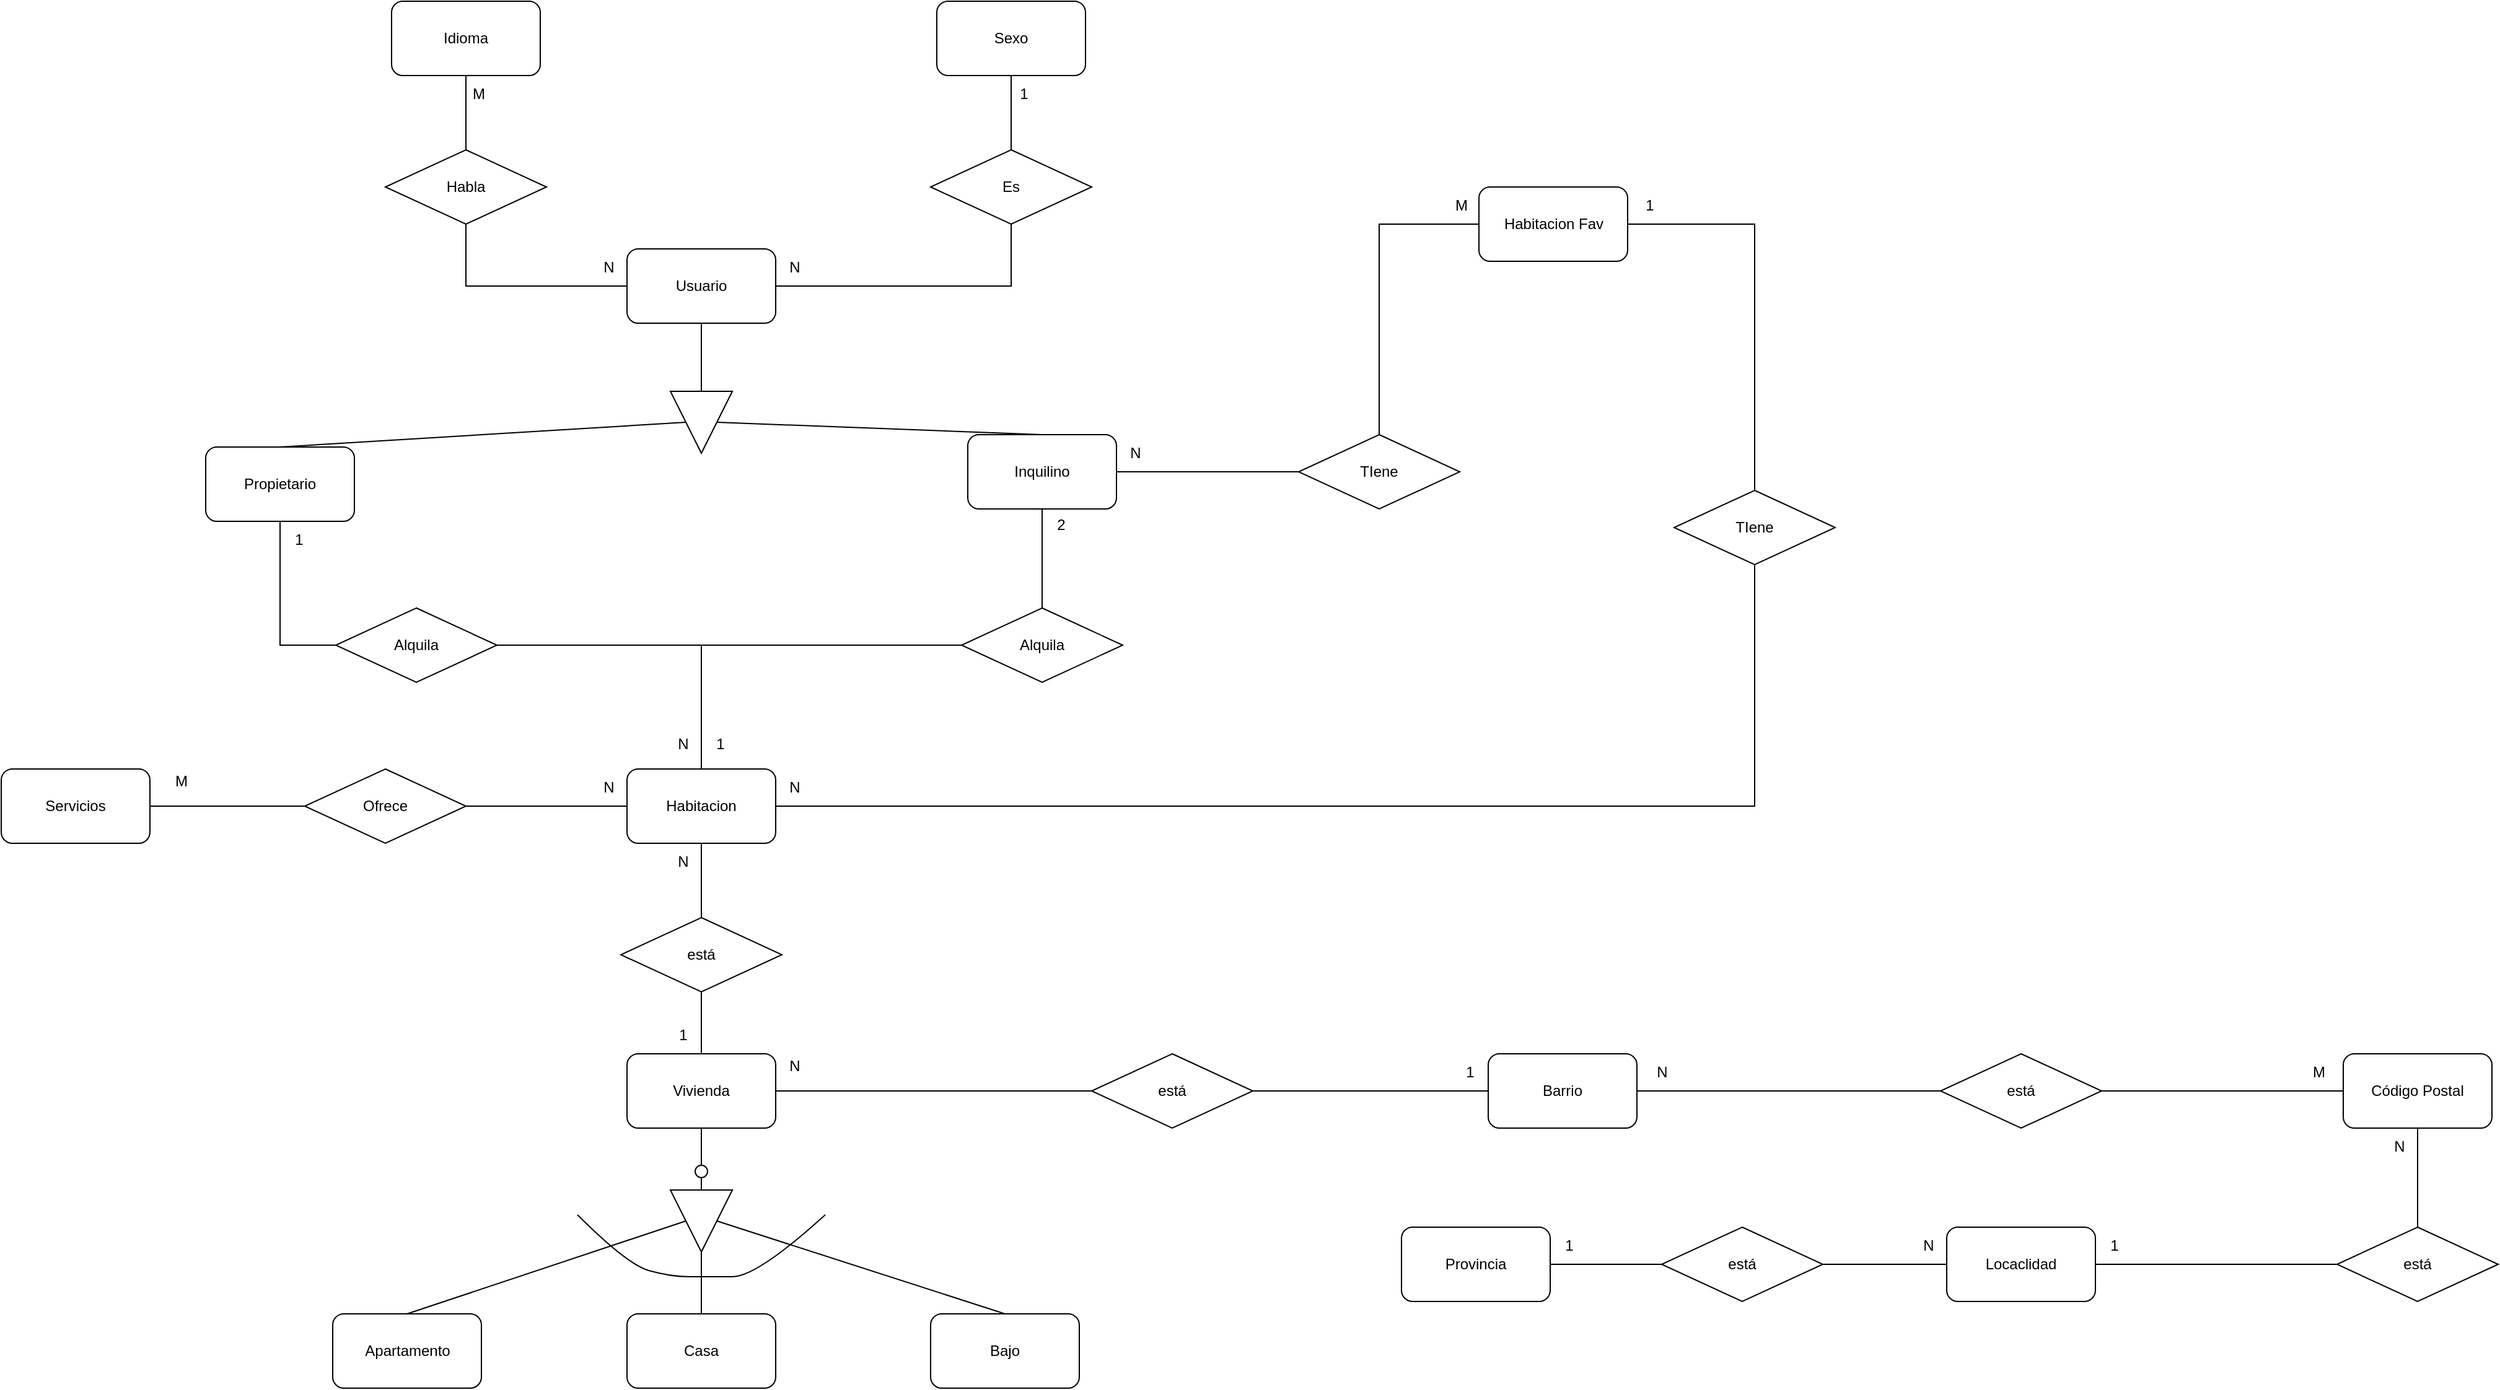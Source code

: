 <mxfile>
    <diagram id="J2GXFOYjXk2J2oIvpyIB" name="V1">
        <mxGraphModel dx="2087" dy="553" grid="1" gridSize="10" guides="1" tooltips="1" connect="1" arrows="1" fold="1" page="1" pageScale="1" pageWidth="827" pageHeight="1169" math="0" shadow="0">
            <root>
                <mxCell id="0"/>
                <mxCell id="1" parent="0"/>
                <mxCell id="_GXC5Yq0P-tagLndNN0D-5" style="edgeStyle=orthogonalEdgeStyle;rounded=0;orthogonalLoop=1;jettySize=auto;html=1;exitX=0.5;exitY=1;exitDx=0;exitDy=0;entryX=0;entryY=0.5;entryDx=0;entryDy=0;endArrow=none;endFill=0;" parent="1" source="_GXC5Yq0P-tagLndNN0D-1" target="_GXC5Yq0P-tagLndNN0D-4" edge="1">
                    <mxGeometry relative="1" as="geometry"/>
                </mxCell>
                <mxCell id="_GXC5Yq0P-tagLndNN0D-1" value="Usuario" style="rounded=1;whiteSpace=wrap;html=1;" parent="1" vertex="1">
                    <mxGeometry x="335" y="220" width="120" height="60" as="geometry"/>
                </mxCell>
                <mxCell id="_GXC5Yq0P-tagLndNN0D-10" style="edgeStyle=orthogonalEdgeStyle;rounded=0;orthogonalLoop=1;jettySize=auto;html=1;exitX=0.5;exitY=1;exitDx=0;exitDy=0;entryX=0;entryY=0.5;entryDx=0;entryDy=0;endArrow=none;endFill=0;" parent="1" source="_GXC5Yq0P-tagLndNN0D-2" target="_GXC5Yq0P-tagLndNN0D-8" edge="1">
                    <mxGeometry relative="1" as="geometry"/>
                </mxCell>
                <mxCell id="_GXC5Yq0P-tagLndNN0D-2" value="Propietario" style="rounded=1;whiteSpace=wrap;html=1;" parent="1" vertex="1">
                    <mxGeometry x="-5" y="380" width="120" height="60" as="geometry"/>
                </mxCell>
                <mxCell id="_GXC5Yq0P-tagLndNN0D-11" style="edgeStyle=orthogonalEdgeStyle;rounded=0;orthogonalLoop=1;jettySize=auto;html=1;exitX=0.5;exitY=1;exitDx=0;exitDy=0;endArrow=none;endFill=0;entryX=0.5;entryY=0;entryDx=0;entryDy=0;" parent="1" source="_GXC5Yq0P-tagLndNN0D-3" target="BW8AyTwtvWDLKeVXaowr-4" edge="1">
                    <mxGeometry relative="1" as="geometry">
                        <mxPoint x="510" y="510" as="targetPoint"/>
                    </mxGeometry>
                </mxCell>
                <mxCell id="_GXC5Yq0P-tagLndNN0D-26" style="edgeStyle=orthogonalEdgeStyle;rounded=0;orthogonalLoop=1;jettySize=auto;html=1;entryX=0;entryY=0.5;entryDx=0;entryDy=0;endArrow=none;endFill=0;" parent="1" source="_GXC5Yq0P-tagLndNN0D-3" target="_GXC5Yq0P-tagLndNN0D-24" edge="1">
                    <mxGeometry relative="1" as="geometry"/>
                </mxCell>
                <mxCell id="_GXC5Yq0P-tagLndNN0D-3" value="Inquilino" style="rounded=1;whiteSpace=wrap;html=1;" parent="1" vertex="1">
                    <mxGeometry x="610" y="370" width="120" height="60" as="geometry"/>
                </mxCell>
                <mxCell id="_GXC5Yq0P-tagLndNN0D-6" style="rounded=0;orthogonalLoop=1;jettySize=auto;html=1;exitX=0.5;exitY=1;exitDx=0;exitDy=0;entryX=0.5;entryY=0;entryDx=0;entryDy=0;endArrow=none;endFill=0;" parent="1" source="_GXC5Yq0P-tagLndNN0D-4" target="_GXC5Yq0P-tagLndNN0D-2" edge="1">
                    <mxGeometry relative="1" as="geometry"/>
                </mxCell>
                <mxCell id="_GXC5Yq0P-tagLndNN0D-7" style="edgeStyle=none;rounded=0;orthogonalLoop=1;jettySize=auto;html=1;exitX=0.5;exitY=0;exitDx=0;exitDy=0;entryX=0.5;entryY=0;entryDx=0;entryDy=0;endArrow=none;endFill=0;" parent="1" source="_GXC5Yq0P-tagLndNN0D-4" target="_GXC5Yq0P-tagLndNN0D-3" edge="1">
                    <mxGeometry relative="1" as="geometry"/>
                </mxCell>
                <mxCell id="_GXC5Yq0P-tagLndNN0D-4" value="" style="triangle;whiteSpace=wrap;html=1;rotation=90;" parent="1" vertex="1">
                    <mxGeometry x="370" y="335" width="50" height="50" as="geometry"/>
                </mxCell>
                <mxCell id="_GXC5Yq0P-tagLndNN0D-12" style="edgeStyle=orthogonalEdgeStyle;rounded=0;orthogonalLoop=1;jettySize=auto;html=1;entryX=0.5;entryY=0;entryDx=0;entryDy=0;endArrow=none;endFill=0;exitX=1;exitY=0.5;exitDx=0;exitDy=0;" parent="1" source="_GXC5Yq0P-tagLndNN0D-8" target="_GXC5Yq0P-tagLndNN0D-9" edge="1">
                    <mxGeometry relative="1" as="geometry">
                        <mxPoint x="530" y="570" as="sourcePoint"/>
                    </mxGeometry>
                </mxCell>
                <mxCell id="_GXC5Yq0P-tagLndNN0D-8" value="Alquila" style="rhombus;whiteSpace=wrap;html=1;" parent="1" vertex="1">
                    <mxGeometry x="100" y="510" width="130" height="60" as="geometry"/>
                </mxCell>
                <mxCell id="H1hdoALfELGVOp0SBB5l-1" style="edgeStyle=orthogonalEdgeStyle;rounded=0;orthogonalLoop=1;jettySize=auto;html=1;endArrow=none;endFill=0;entryX=0.5;entryY=1;entryDx=0;entryDy=0;" parent="1" source="_GXC5Yq0P-tagLndNN0D-9" target="BW8AyTwtvWDLKeVXaowr-1" edge="1">
                    <mxGeometry relative="1" as="geometry">
                        <mxPoint x="940" y="650" as="targetPoint"/>
                    </mxGeometry>
                </mxCell>
                <mxCell id="_GXC5Yq0P-tagLndNN0D-9" value="Habitacion" style="rounded=1;whiteSpace=wrap;html=1;" parent="1" vertex="1">
                    <mxGeometry x="335" y="640" width="120" height="60" as="geometry"/>
                </mxCell>
                <mxCell id="_GXC5Yq0P-tagLndNN0D-20" style="edgeStyle=orthogonalEdgeStyle;rounded=0;orthogonalLoop=1;jettySize=auto;html=1;exitX=0.5;exitY=1;exitDx=0;exitDy=0;entryX=0.5;entryY=0;entryDx=0;entryDy=0;endArrow=none;endFill=0;" parent="1" source="_GXC5Yq0P-tagLndNN0D-14" target="_GXC5Yq0P-tagLndNN0D-19" edge="1">
                    <mxGeometry relative="1" as="geometry"/>
                </mxCell>
                <mxCell id="_GXC5Yq0P-tagLndNN0D-14" value="Sexo" style="rounded=1;whiteSpace=wrap;html=1;" parent="1" vertex="1">
                    <mxGeometry x="585" y="20" width="120" height="60" as="geometry"/>
                </mxCell>
                <mxCell id="_GXC5Yq0P-tagLndNN0D-17" style="edgeStyle=orthogonalEdgeStyle;rounded=0;orthogonalLoop=1;jettySize=auto;html=1;entryX=0.5;entryY=0;entryDx=0;entryDy=0;endArrow=none;endFill=0;" parent="1" source="_GXC5Yq0P-tagLndNN0D-15" target="_GXC5Yq0P-tagLndNN0D-16" edge="1">
                    <mxGeometry relative="1" as="geometry"/>
                </mxCell>
                <mxCell id="_GXC5Yq0P-tagLndNN0D-15" value="Idioma" style="rounded=1;whiteSpace=wrap;html=1;" parent="1" vertex="1">
                    <mxGeometry x="145" y="20" width="120" height="60" as="geometry"/>
                </mxCell>
                <mxCell id="_GXC5Yq0P-tagLndNN0D-18" style="edgeStyle=orthogonalEdgeStyle;rounded=0;orthogonalLoop=1;jettySize=auto;html=1;exitX=0.5;exitY=1;exitDx=0;exitDy=0;entryX=0;entryY=0.5;entryDx=0;entryDy=0;endArrow=none;endFill=0;" parent="1" source="_GXC5Yq0P-tagLndNN0D-16" target="_GXC5Yq0P-tagLndNN0D-1" edge="1">
                    <mxGeometry relative="1" as="geometry"/>
                </mxCell>
                <mxCell id="_GXC5Yq0P-tagLndNN0D-16" value="Habla" style="rhombus;whiteSpace=wrap;html=1;" parent="1" vertex="1">
                    <mxGeometry x="140" y="140" width="130" height="60" as="geometry"/>
                </mxCell>
                <mxCell id="_GXC5Yq0P-tagLndNN0D-21" style="edgeStyle=orthogonalEdgeStyle;rounded=0;orthogonalLoop=1;jettySize=auto;html=1;exitX=0.5;exitY=1;exitDx=0;exitDy=0;entryX=1;entryY=0.5;entryDx=0;entryDy=0;endArrow=none;endFill=0;" parent="1" source="_GXC5Yq0P-tagLndNN0D-19" target="_GXC5Yq0P-tagLndNN0D-1" edge="1">
                    <mxGeometry relative="1" as="geometry"/>
                </mxCell>
                <mxCell id="_GXC5Yq0P-tagLndNN0D-19" value="Es" style="rhombus;whiteSpace=wrap;html=1;" parent="1" vertex="1">
                    <mxGeometry x="580" y="140" width="130" height="60" as="geometry"/>
                </mxCell>
                <mxCell id="_GXC5Yq0P-tagLndNN0D-28" style="edgeStyle=orthogonalEdgeStyle;rounded=0;orthogonalLoop=1;jettySize=auto;html=1;exitX=0.5;exitY=0;exitDx=0;exitDy=0;entryX=0;entryY=0.5;entryDx=0;entryDy=0;endArrow=none;endFill=0;" parent="1" source="_GXC5Yq0P-tagLndNN0D-24" target="_GXC5Yq0P-tagLndNN0D-27" edge="1">
                    <mxGeometry relative="1" as="geometry"/>
                </mxCell>
                <mxCell id="_GXC5Yq0P-tagLndNN0D-24" value="TIene" style="rhombus;whiteSpace=wrap;html=1;" parent="1" vertex="1">
                    <mxGeometry x="877" y="370" width="130" height="60" as="geometry"/>
                </mxCell>
                <mxCell id="BW8AyTwtvWDLKeVXaowr-2" style="edgeStyle=orthogonalEdgeStyle;rounded=0;orthogonalLoop=1;jettySize=auto;html=1;entryX=0.5;entryY=0;entryDx=0;entryDy=0;endArrow=none;endFill=0;exitX=1;exitY=0.5;exitDx=0;exitDy=0;" parent="1" source="_GXC5Yq0P-tagLndNN0D-27" target="BW8AyTwtvWDLKeVXaowr-1" edge="1">
                    <mxGeometry relative="1" as="geometry"/>
                </mxCell>
                <mxCell id="_GXC5Yq0P-tagLndNN0D-27" value="Habitacion Fav" style="rounded=1;whiteSpace=wrap;html=1;" parent="1" vertex="1">
                    <mxGeometry x="1022.5" y="170" width="120" height="60" as="geometry"/>
                </mxCell>
                <mxCell id="_GXC5Yq0P-tagLndNN0D-31" style="edgeStyle=orthogonalEdgeStyle;rounded=0;orthogonalLoop=1;jettySize=auto;html=1;entryX=0;entryY=0.5;entryDx=0;entryDy=0;endArrow=none;endFill=0;" parent="1" source="_GXC5Yq0P-tagLndNN0D-30" target="_GXC5Yq0P-tagLndNN0D-9" edge="1">
                    <mxGeometry relative="1" as="geometry"/>
                </mxCell>
                <mxCell id="_GXC5Yq0P-tagLndNN0D-30" value="Ofrece" style="rhombus;whiteSpace=wrap;html=1;" parent="1" vertex="1">
                    <mxGeometry x="75" y="640" width="130" height="60" as="geometry"/>
                </mxCell>
                <mxCell id="_GXC5Yq0P-tagLndNN0D-33" style="edgeStyle=orthogonalEdgeStyle;rounded=0;orthogonalLoop=1;jettySize=auto;html=1;entryX=0;entryY=0.5;entryDx=0;entryDy=0;endArrow=none;endFill=0;" parent="1" source="_GXC5Yq0P-tagLndNN0D-32" target="_GXC5Yq0P-tagLndNN0D-30" edge="1">
                    <mxGeometry relative="1" as="geometry"/>
                </mxCell>
                <mxCell id="_GXC5Yq0P-tagLndNN0D-32" value="Servicios" style="rounded=1;whiteSpace=wrap;html=1;" parent="1" vertex="1">
                    <mxGeometry x="-170" y="640" width="120" height="60" as="geometry"/>
                </mxCell>
                <mxCell id="_GXC5Yq0P-tagLndNN0D-34" value="N" style="text;html=1;align=center;verticalAlign=middle;resizable=0;points=[];autosize=1;strokeColor=none;fillColor=none;" parent="1" vertex="1">
                    <mxGeometry x="305" y="640" width="30" height="30" as="geometry"/>
                </mxCell>
                <mxCell id="_GXC5Yq0P-tagLndNN0D-36" style="edgeStyle=orthogonalEdgeStyle;rounded=0;orthogonalLoop=1;jettySize=auto;html=1;entryX=0.5;entryY=1;entryDx=0;entryDy=0;endArrow=none;endFill=0;" parent="1" source="_GXC5Yq0P-tagLndNN0D-35" target="_GXC5Yq0P-tagLndNN0D-9" edge="1">
                    <mxGeometry relative="1" as="geometry"/>
                </mxCell>
                <mxCell id="_GXC5Yq0P-tagLndNN0D-56" style="edgeStyle=none;rounded=0;orthogonalLoop=1;jettySize=auto;html=1;exitX=0.5;exitY=1;exitDx=0;exitDy=0;entryX=0.5;entryY=0;entryDx=0;entryDy=0;endArrow=none;endFill=0;" parent="1" source="_GXC5Yq0P-tagLndNN0D-35" target="_GXC5Yq0P-tagLndNN0D-44" edge="1">
                    <mxGeometry relative="1" as="geometry"/>
                </mxCell>
                <mxCell id="_GXC5Yq0P-tagLndNN0D-35" value="está" style="rhombus;whiteSpace=wrap;html=1;" parent="1" vertex="1">
                    <mxGeometry x="330" y="760" width="130" height="60" as="geometry"/>
                </mxCell>
                <mxCell id="_GXC5Yq0P-tagLndNN0D-37" value="Apartamento" style="rounded=1;whiteSpace=wrap;html=1;" parent="1" vertex="1">
                    <mxGeometry x="97.5" y="1080" width="120" height="60" as="geometry"/>
                </mxCell>
                <mxCell id="_GXC5Yq0P-tagLndNN0D-38" value="Bajo" style="rounded=1;whiteSpace=wrap;html=1;" parent="1" vertex="1">
                    <mxGeometry x="580" y="1080" width="120" height="60" as="geometry"/>
                </mxCell>
                <mxCell id="_GXC5Yq0P-tagLndNN0D-39" value="Casa" style="rounded=1;whiteSpace=wrap;html=1;" parent="1" vertex="1">
                    <mxGeometry x="335" y="1080" width="120" height="60" as="geometry"/>
                </mxCell>
                <mxCell id="_GXC5Yq0P-tagLndNN0D-51" style="edgeStyle=none;rounded=0;orthogonalLoop=1;jettySize=auto;html=1;exitX=0.5;exitY=1;exitDx=0;exitDy=0;entryX=0.5;entryY=0;entryDx=0;entryDy=0;endArrow=none;endFill=0;" parent="1" source="_GXC5Yq0P-tagLndNN0D-44" target="_GXC5Yq0P-tagLndNN0D-45" edge="1">
                    <mxGeometry relative="1" as="geometry"/>
                </mxCell>
                <mxCell id="_GXC5Yq0P-tagLndNN0D-44" value="Vivienda" style="rounded=1;whiteSpace=wrap;html=1;" parent="1" vertex="1">
                    <mxGeometry x="335" y="870" width="120" height="60" as="geometry"/>
                </mxCell>
                <mxCell id="_GXC5Yq0P-tagLndNN0D-52" style="edgeStyle=none;rounded=0;orthogonalLoop=1;jettySize=auto;html=1;exitX=0.5;exitY=1;exitDx=0;exitDy=0;entryX=0;entryY=0.5;entryDx=0;entryDy=0;endArrow=none;endFill=0;" parent="1" source="_GXC5Yq0P-tagLndNN0D-45" target="_GXC5Yq0P-tagLndNN0D-47" edge="1">
                    <mxGeometry relative="1" as="geometry"/>
                </mxCell>
                <mxCell id="_GXC5Yq0P-tagLndNN0D-45" value="" style="ellipse;whiteSpace=wrap;html=1;aspect=fixed;" parent="1" vertex="1">
                    <mxGeometry x="390" y="960" width="10" height="10" as="geometry"/>
                </mxCell>
                <mxCell id="_GXC5Yq0P-tagLndNN0D-48" style="rounded=0;orthogonalLoop=1;jettySize=auto;html=1;exitX=0.5;exitY=1;exitDx=0;exitDy=0;entryX=0.5;entryY=0;entryDx=0;entryDy=0;endArrow=none;endFill=0;" parent="1" source="_GXC5Yq0P-tagLndNN0D-47" target="_GXC5Yq0P-tagLndNN0D-37" edge="1">
                    <mxGeometry relative="1" as="geometry"/>
                </mxCell>
                <mxCell id="_GXC5Yq0P-tagLndNN0D-49" style="edgeStyle=none;rounded=0;orthogonalLoop=1;jettySize=auto;html=1;exitX=1;exitY=0.5;exitDx=0;exitDy=0;entryX=0.5;entryY=0;entryDx=0;entryDy=0;endArrow=none;endFill=0;" parent="1" source="_GXC5Yq0P-tagLndNN0D-47" target="_GXC5Yq0P-tagLndNN0D-39" edge="1">
                    <mxGeometry relative="1" as="geometry"/>
                </mxCell>
                <mxCell id="_GXC5Yq0P-tagLndNN0D-50" style="edgeStyle=none;rounded=0;orthogonalLoop=1;jettySize=auto;html=1;exitX=0.5;exitY=0;exitDx=0;exitDy=0;entryX=0.5;entryY=0;entryDx=0;entryDy=0;endArrow=none;endFill=0;" parent="1" source="_GXC5Yq0P-tagLndNN0D-47" target="_GXC5Yq0P-tagLndNN0D-38" edge="1">
                    <mxGeometry relative="1" as="geometry"/>
                </mxCell>
                <mxCell id="_GXC5Yq0P-tagLndNN0D-47" value="" style="triangle;whiteSpace=wrap;html=1;rotation=90;" parent="1" vertex="1">
                    <mxGeometry x="370" y="980" width="50" height="50" as="geometry"/>
                </mxCell>
                <mxCell id="_GXC5Yq0P-tagLndNN0D-55" value="" style="curved=1;endArrow=none;html=1;rounded=0;endFill=0;" parent="1" edge="1">
                    <mxGeometry width="50" height="50" relative="1" as="geometry">
                        <mxPoint x="295" y="1000" as="sourcePoint"/>
                        <mxPoint x="495" y="1000" as="targetPoint"/>
                        <Array as="points">
                            <mxPoint x="335" y="1040"/>
                            <mxPoint x="370" y="1050"/>
                            <mxPoint x="400" y="1050"/>
                            <mxPoint x="440" y="1050"/>
                        </Array>
                    </mxGeometry>
                </mxCell>
                <mxCell id="_GXC5Yq0P-tagLndNN0D-58" value="Provincia" style="rounded=1;whiteSpace=wrap;html=1;" parent="1" vertex="1">
                    <mxGeometry x="960" y="1010" width="120" height="60" as="geometry"/>
                </mxCell>
                <mxCell id="BW8AyTwtvWDLKeVXaowr-9" style="edgeStyle=orthogonalEdgeStyle;rounded=0;orthogonalLoop=1;jettySize=auto;html=1;entryX=0;entryY=0.5;entryDx=0;entryDy=0;endArrow=none;endFill=0;" parent="1" source="_GXC5Yq0P-tagLndNN0D-59" target="BW8AyTwtvWDLKeVXaowr-8" edge="1">
                    <mxGeometry relative="1" as="geometry"/>
                </mxCell>
                <mxCell id="_GXC5Yq0P-tagLndNN0D-59" value="Barrio" style="rounded=1;whiteSpace=wrap;html=1;" parent="1" vertex="1">
                    <mxGeometry x="1030" y="870" width="120" height="60" as="geometry"/>
                </mxCell>
                <mxCell id="_GXC5Yq0P-tagLndNN0D-60" value="Locaclidad" style="rounded=1;whiteSpace=wrap;html=1;" parent="1" vertex="1">
                    <mxGeometry x="1400" y="1010" width="120" height="60" as="geometry"/>
                </mxCell>
                <mxCell id="BW8AyTwtvWDLKeVXaowr-12" style="edgeStyle=orthogonalEdgeStyle;rounded=0;orthogonalLoop=1;jettySize=auto;html=1;entryX=0.5;entryY=0;entryDx=0;entryDy=0;endArrow=none;endFill=0;" parent="1" source="_GXC5Yq0P-tagLndNN0D-70" target="BW8AyTwtvWDLKeVXaowr-11" edge="1">
                    <mxGeometry relative="1" as="geometry"/>
                </mxCell>
                <mxCell id="_GXC5Yq0P-tagLndNN0D-70" value="Código Postal" style="rounded=1;whiteSpace=wrap;html=1;" parent="1" vertex="1">
                    <mxGeometry x="1720" y="870" width="120" height="60" as="geometry"/>
                </mxCell>
                <mxCell id="_GXC5Yq0P-tagLndNN0D-73" style="edgeStyle=none;rounded=0;orthogonalLoop=1;jettySize=auto;html=1;entryX=1;entryY=0.5;entryDx=0;entryDy=0;endArrow=none;endFill=0;" parent="1" source="_GXC5Yq0P-tagLndNN0D-72" target="_GXC5Yq0P-tagLndNN0D-44" edge="1">
                    <mxGeometry relative="1" as="geometry"/>
                </mxCell>
                <mxCell id="_GXC5Yq0P-tagLndNN0D-74" style="edgeStyle=none;rounded=0;orthogonalLoop=1;jettySize=auto;html=1;entryX=0;entryY=0.5;entryDx=0;entryDy=0;endArrow=none;endFill=0;" parent="1" source="_GXC5Yq0P-tagLndNN0D-72" target="_GXC5Yq0P-tagLndNN0D-59" edge="1">
                    <mxGeometry relative="1" as="geometry">
                        <mxPoint x="1107.5" y="900" as="targetPoint"/>
                    </mxGeometry>
                </mxCell>
                <mxCell id="_GXC5Yq0P-tagLndNN0D-72" value="está" style="rhombus;whiteSpace=wrap;html=1;" parent="1" vertex="1">
                    <mxGeometry x="710" y="870" width="130" height="60" as="geometry"/>
                </mxCell>
                <mxCell id="BW8AyTwtvWDLKeVXaowr-1" value="TIene" style="rhombus;whiteSpace=wrap;html=1;" parent="1" vertex="1">
                    <mxGeometry x="1180" y="415" width="130" height="60" as="geometry"/>
                </mxCell>
                <mxCell id="BW8AyTwtvWDLKeVXaowr-3" value="1" style="text;html=1;align=center;verticalAlign=middle;resizable=0;points=[];autosize=1;strokeColor=none;fillColor=none;" parent="1" vertex="1">
                    <mxGeometry x="1150" y="175" width="20" height="20" as="geometry"/>
                </mxCell>
                <mxCell id="BW8AyTwtvWDLKeVXaowr-5" style="edgeStyle=orthogonalEdgeStyle;rounded=0;orthogonalLoop=1;jettySize=auto;html=1;exitX=0;exitY=0.5;exitDx=0;exitDy=0;entryX=0.5;entryY=0;entryDx=0;entryDy=0;endArrow=none;endFill=0;" parent="1" source="BW8AyTwtvWDLKeVXaowr-4" target="_GXC5Yq0P-tagLndNN0D-9" edge="1">
                    <mxGeometry relative="1" as="geometry"/>
                </mxCell>
                <mxCell id="BW8AyTwtvWDLKeVXaowr-4" value="Alquila" style="rhombus;whiteSpace=wrap;html=1;" parent="1" vertex="1">
                    <mxGeometry x="605" y="510" width="130" height="60" as="geometry"/>
                </mxCell>
                <mxCell id="BW8AyTwtvWDLKeVXaowr-10" style="edgeStyle=orthogonalEdgeStyle;rounded=0;orthogonalLoop=1;jettySize=auto;html=1;entryX=0;entryY=0.5;entryDx=0;entryDy=0;endArrow=none;endFill=0;" parent="1" source="BW8AyTwtvWDLKeVXaowr-8" target="_GXC5Yq0P-tagLndNN0D-70" edge="1">
                    <mxGeometry relative="1" as="geometry"/>
                </mxCell>
                <mxCell id="BW8AyTwtvWDLKeVXaowr-8" value="está" style="rhombus;whiteSpace=wrap;html=1;" parent="1" vertex="1">
                    <mxGeometry x="1395" y="870" width="130" height="60" as="geometry"/>
                </mxCell>
                <mxCell id="BW8AyTwtvWDLKeVXaowr-13" style="edgeStyle=orthogonalEdgeStyle;rounded=0;orthogonalLoop=1;jettySize=auto;html=1;entryX=1;entryY=0.5;entryDx=0;entryDy=0;endArrow=none;endFill=0;" parent="1" source="BW8AyTwtvWDLKeVXaowr-11" target="_GXC5Yq0P-tagLndNN0D-60" edge="1">
                    <mxGeometry relative="1" as="geometry"/>
                </mxCell>
                <mxCell id="BW8AyTwtvWDLKeVXaowr-11" value="está" style="rhombus;whiteSpace=wrap;html=1;" parent="1" vertex="1">
                    <mxGeometry x="1715" y="1010" width="130" height="60" as="geometry"/>
                </mxCell>
                <mxCell id="BW8AyTwtvWDLKeVXaowr-15" style="edgeStyle=orthogonalEdgeStyle;rounded=0;orthogonalLoop=1;jettySize=auto;html=1;entryX=0;entryY=0.5;entryDx=0;entryDy=0;endArrow=none;endFill=0;" parent="1" source="BW8AyTwtvWDLKeVXaowr-14" target="_GXC5Yq0P-tagLndNN0D-60" edge="1">
                    <mxGeometry relative="1" as="geometry"/>
                </mxCell>
                <mxCell id="BW8AyTwtvWDLKeVXaowr-16" style="edgeStyle=orthogonalEdgeStyle;rounded=0;orthogonalLoop=1;jettySize=auto;html=1;entryX=1;entryY=0.5;entryDx=0;entryDy=0;endArrow=none;endFill=0;" parent="1" source="BW8AyTwtvWDLKeVXaowr-14" target="_GXC5Yq0P-tagLndNN0D-58" edge="1">
                    <mxGeometry relative="1" as="geometry"/>
                </mxCell>
                <mxCell id="BW8AyTwtvWDLKeVXaowr-14" value="está" style="rhombus;whiteSpace=wrap;html=1;" parent="1" vertex="1">
                    <mxGeometry x="1170" y="1010" width="130" height="60" as="geometry"/>
                </mxCell>
                <mxCell id="BW8AyTwtvWDLKeVXaowr-17" value="N" style="text;html=1;align=center;verticalAlign=middle;resizable=0;points=[];autosize=1;strokeColor=none;fillColor=none;" parent="1" vertex="1">
                    <mxGeometry x="1160" y="875" width="20" height="20" as="geometry"/>
                </mxCell>
                <mxCell id="BW8AyTwtvWDLKeVXaowr-21" value="N" style="text;html=1;align=center;verticalAlign=middle;resizable=0;points=[];autosize=1;strokeColor=none;fillColor=none;" parent="1" vertex="1">
                    <mxGeometry x="305" y="220" width="30" height="30" as="geometry"/>
                </mxCell>
                <mxCell id="BW8AyTwtvWDLKeVXaowr-22" value="M" style="text;html=1;align=center;verticalAlign=middle;resizable=0;points=[];autosize=1;strokeColor=none;fillColor=none;" parent="1" vertex="1">
                    <mxGeometry x="200" y="80" width="30" height="30" as="geometry"/>
                </mxCell>
                <mxCell id="BW8AyTwtvWDLKeVXaowr-23" value="N" style="text;html=1;align=center;verticalAlign=middle;resizable=0;points=[];autosize=1;strokeColor=none;fillColor=none;" parent="1" vertex="1">
                    <mxGeometry x="455" y="220" width="30" height="30" as="geometry"/>
                </mxCell>
                <mxCell id="BW8AyTwtvWDLKeVXaowr-24" value="1" style="text;html=1;align=center;verticalAlign=middle;resizable=0;points=[];autosize=1;strokeColor=none;fillColor=none;" parent="1" vertex="1">
                    <mxGeometry x="640" y="80" width="30" height="30" as="geometry"/>
                </mxCell>
                <mxCell id="BW8AyTwtvWDLKeVXaowr-25" value="1" style="text;html=1;align=center;verticalAlign=middle;resizable=0;points=[];autosize=1;strokeColor=none;fillColor=none;" parent="1" vertex="1">
                    <mxGeometry x="55" y="440" width="30" height="30" as="geometry"/>
                </mxCell>
                <mxCell id="BW8AyTwtvWDLKeVXaowr-26" value="N" style="text;html=1;align=center;verticalAlign=middle;resizable=0;points=[];autosize=1;strokeColor=none;fillColor=none;" parent="1" vertex="1">
                    <mxGeometry x="365" y="605" width="30" height="30" as="geometry"/>
                </mxCell>
                <mxCell id="BW8AyTwtvWDLKeVXaowr-27" value="1" style="text;html=1;align=center;verticalAlign=middle;resizable=0;points=[];autosize=1;strokeColor=none;fillColor=none;" parent="1" vertex="1">
                    <mxGeometry x="395" y="605" width="30" height="30" as="geometry"/>
                </mxCell>
                <mxCell id="BW8AyTwtvWDLKeVXaowr-28" value="&lt;div&gt;2&lt;/div&gt;&lt;div&gt;&lt;br&gt;&lt;/div&gt;" style="text;html=1;align=center;verticalAlign=middle;resizable=0;points=[];autosize=1;strokeColor=none;fillColor=none;" parent="1" vertex="1">
                    <mxGeometry x="670" y="430" width="30" height="40" as="geometry"/>
                </mxCell>
                <mxCell id="BW8AyTwtvWDLKeVXaowr-29" value="N" style="text;html=1;align=center;verticalAlign=middle;resizable=0;points=[];autosize=1;strokeColor=none;fillColor=none;" parent="1" vertex="1">
                    <mxGeometry x="730" y="370" width="30" height="30" as="geometry"/>
                </mxCell>
                <mxCell id="BW8AyTwtvWDLKeVXaowr-30" value="&lt;div&gt;M&lt;/div&gt;" style="text;html=1;align=center;verticalAlign=middle;resizable=0;points=[];autosize=1;strokeColor=none;fillColor=none;" parent="1" vertex="1">
                    <mxGeometry x="992.5" y="170" width="30" height="30" as="geometry"/>
                </mxCell>
                <mxCell id="BW8AyTwtvWDLKeVXaowr-31" value="M" style="text;html=1;align=center;verticalAlign=middle;resizable=0;points=[];autosize=1;strokeColor=none;fillColor=none;" parent="1" vertex="1">
                    <mxGeometry x="-40" y="635" width="30" height="30" as="geometry"/>
                </mxCell>
                <mxCell id="BW8AyTwtvWDLKeVXaowr-32" value="1" style="text;html=1;align=center;verticalAlign=middle;resizable=0;points=[];autosize=1;strokeColor=none;fillColor=none;" parent="1" vertex="1">
                    <mxGeometry x="365" y="840" width="30" height="30" as="geometry"/>
                </mxCell>
                <mxCell id="BW8AyTwtvWDLKeVXaowr-33" value="&lt;div&gt;N&lt;/div&gt;" style="text;html=1;align=center;verticalAlign=middle;resizable=0;points=[];autosize=1;strokeColor=none;fillColor=none;" parent="1" vertex="1">
                    <mxGeometry x="365" y="700" width="30" height="30" as="geometry"/>
                </mxCell>
                <mxCell id="BW8AyTwtvWDLKeVXaowr-34" value="1" style="text;html=1;align=center;verticalAlign=middle;resizable=0;points=[];autosize=1;strokeColor=none;fillColor=none;" parent="1" vertex="1">
                    <mxGeometry x="1080" y="1010" width="30" height="30" as="geometry"/>
                </mxCell>
                <mxCell id="BW8AyTwtvWDLKeVXaowr-35" value="&lt;div&gt;N&lt;/div&gt;" style="text;html=1;align=center;verticalAlign=middle;resizable=0;points=[];autosize=1;strokeColor=none;fillColor=none;" parent="1" vertex="1">
                    <mxGeometry x="1370" y="1010" width="30" height="30" as="geometry"/>
                </mxCell>
                <mxCell id="BW8AyTwtvWDLKeVXaowr-36" value="1" style="text;html=1;align=center;verticalAlign=middle;resizable=0;points=[];autosize=1;strokeColor=none;fillColor=none;" parent="1" vertex="1">
                    <mxGeometry x="1520" y="1010" width="30" height="30" as="geometry"/>
                </mxCell>
                <mxCell id="BW8AyTwtvWDLKeVXaowr-37" value="N" style="text;html=1;align=center;verticalAlign=middle;resizable=0;points=[];autosize=1;strokeColor=none;fillColor=none;" parent="1" vertex="1">
                    <mxGeometry x="1750" y="930" width="30" height="30" as="geometry"/>
                </mxCell>
                <mxCell id="BW8AyTwtvWDLKeVXaowr-38" value="1" style="text;html=1;align=center;verticalAlign=middle;resizable=0;points=[];autosize=1;strokeColor=none;fillColor=none;" parent="1" vertex="1">
                    <mxGeometry x="1000" y="870" width="30" height="30" as="geometry"/>
                </mxCell>
                <mxCell id="BW8AyTwtvWDLKeVXaowr-39" value="&lt;div&gt;N&lt;/div&gt;" style="text;html=1;align=center;verticalAlign=middle;resizable=0;points=[];autosize=1;strokeColor=none;fillColor=none;" parent="1" vertex="1">
                    <mxGeometry x="455" y="865" width="30" height="30" as="geometry"/>
                </mxCell>
                <mxCell id="tDPtzMoZTTIrDFouZbMH-1" value="M" style="text;html=1;align=center;verticalAlign=middle;resizable=0;points=[];autosize=1;strokeColor=none;fillColor=none;" vertex="1" parent="1">
                    <mxGeometry x="1685" y="875" width="30" height="20" as="geometry"/>
                </mxCell>
                <mxCell id="tDPtzMoZTTIrDFouZbMH-4" value="N" style="text;html=1;align=center;verticalAlign=middle;resizable=0;points=[];autosize=1;strokeColor=none;fillColor=none;" vertex="1" parent="1">
                    <mxGeometry x="460" y="645" width="20" height="20" as="geometry"/>
                </mxCell>
            </root>
        </mxGraphModel>
    </diagram>
    <diagram id="xZJFDrdu89HT8YZXAv1b" name="Mod Relacional">
        <mxGraphModel dx="1898" dy="1639" grid="1" gridSize="10" guides="1" tooltips="1" connect="1" arrows="1" fold="1" page="1" pageScale="1" pageWidth="827" pageHeight="1169" math="0" shadow="0">
            <root>
                <mxCell id="3P9vYqggmoVd66ATI-ag-0"/>
                <mxCell id="3P9vYqggmoVd66ATI-ag-1" parent="3P9vYqggmoVd66ATI-ag-0"/>
                <mxCell id="gSQ7XDj68sB4ATU-AIMv-0" value="User" style="shape=table;startSize=30;container=1;collapsible=1;childLayout=tableLayout;fixedRows=1;rowLines=0;fontStyle=1;align=center;resizeLast=1;" parent="3P9vYqggmoVd66ATI-ag-1" vertex="1">
                    <mxGeometry x="40" y="80" width="200" height="250" as="geometry"/>
                </mxCell>
                <mxCell id="gSQ7XDj68sB4ATU-AIMv-1" value="" style="shape=partialRectangle;collapsible=0;dropTarget=0;pointerEvents=0;fillColor=none;top=0;left=0;bottom=1;right=0;points=[[0,0.5],[1,0.5]];portConstraint=eastwest;" parent="gSQ7XDj68sB4ATU-AIMv-0" vertex="1">
                    <mxGeometry y="30" width="200" height="30" as="geometry"/>
                </mxCell>
                <mxCell id="gSQ7XDj68sB4ATU-AIMv-2" value="PK" style="shape=partialRectangle;connectable=0;fillColor=none;top=0;left=0;bottom=0;right=0;fontStyle=1;overflow=hidden;" parent="gSQ7XDj68sB4ATU-AIMv-1" vertex="1">
                    <mxGeometry width="30" height="30" as="geometry">
                        <mxRectangle width="30" height="30" as="alternateBounds"/>
                    </mxGeometry>
                </mxCell>
                <mxCell id="gSQ7XDj68sB4ATU-AIMv-3" value="ID" style="shape=partialRectangle;connectable=0;fillColor=none;top=0;left=0;bottom=0;right=0;align=left;spacingLeft=6;fontStyle=5;overflow=hidden;" parent="gSQ7XDj68sB4ATU-AIMv-1" vertex="1">
                    <mxGeometry x="30" width="170" height="30" as="geometry">
                        <mxRectangle width="170" height="30" as="alternateBounds"/>
                    </mxGeometry>
                </mxCell>
                <mxCell id="gSQ7XDj68sB4ATU-AIMv-4" value="" style="shape=partialRectangle;collapsible=0;dropTarget=0;pointerEvents=0;fillColor=none;top=0;left=0;bottom=0;right=0;points=[[0,0.5],[1,0.5]];portConstraint=eastwest;" parent="gSQ7XDj68sB4ATU-AIMv-0" vertex="1">
                    <mxGeometry y="60" width="200" height="30" as="geometry"/>
                </mxCell>
                <mxCell id="gSQ7XDj68sB4ATU-AIMv-5" value="" style="shape=partialRectangle;connectable=0;fillColor=none;top=0;left=0;bottom=0;right=0;editable=1;overflow=hidden;" parent="gSQ7XDj68sB4ATU-AIMv-4" vertex="1">
                    <mxGeometry width="30" height="30" as="geometry">
                        <mxRectangle width="30" height="30" as="alternateBounds"/>
                    </mxGeometry>
                </mxCell>
                <mxCell id="gSQ7XDj68sB4ATU-AIMv-6" value="User        varchar(20)" style="shape=partialRectangle;connectable=0;fillColor=none;top=0;left=0;bottom=0;right=0;align=left;spacingLeft=6;overflow=hidden;" parent="gSQ7XDj68sB4ATU-AIMv-4" vertex="1">
                    <mxGeometry x="30" width="170" height="30" as="geometry">
                        <mxRectangle width="170" height="30" as="alternateBounds"/>
                    </mxGeometry>
                </mxCell>
                <mxCell id="gSQ7XDj68sB4ATU-AIMv-7" value="" style="shape=partialRectangle;collapsible=0;dropTarget=0;pointerEvents=0;fillColor=none;top=0;left=0;bottom=0;right=0;points=[[0,0.5],[1,0.5]];portConstraint=eastwest;" parent="gSQ7XDj68sB4ATU-AIMv-0" vertex="1">
                    <mxGeometry y="90" width="200" height="30" as="geometry"/>
                </mxCell>
                <mxCell id="gSQ7XDj68sB4ATU-AIMv-8" value="" style="shape=partialRectangle;connectable=0;fillColor=none;top=0;left=0;bottom=0;right=0;editable=1;overflow=hidden;" parent="gSQ7XDj68sB4ATU-AIMv-7" vertex="1">
                    <mxGeometry width="30" height="30" as="geometry">
                        <mxRectangle width="30" height="30" as="alternateBounds"/>
                    </mxGeometry>
                </mxCell>
                <mxCell id="gSQ7XDj68sB4ATU-AIMv-9" value="Password    varcahr(20)" style="shape=partialRectangle;connectable=0;fillColor=none;top=0;left=0;bottom=0;right=0;align=left;spacingLeft=6;overflow=hidden;" parent="gSQ7XDj68sB4ATU-AIMv-7" vertex="1">
                    <mxGeometry x="30" width="170" height="30" as="geometry">
                        <mxRectangle width="170" height="30" as="alternateBounds"/>
                    </mxGeometry>
                </mxCell>
                <mxCell id="gSQ7XDj68sB4ATU-AIMv-77" style="shape=partialRectangle;collapsible=0;dropTarget=0;pointerEvents=0;fillColor=none;top=0;left=0;bottom=0;right=0;points=[[0,0.5],[1,0.5]];portConstraint=eastwest;" parent="gSQ7XDj68sB4ATU-AIMv-0" vertex="1">
                    <mxGeometry y="120" width="200" height="30" as="geometry"/>
                </mxCell>
                <mxCell id="gSQ7XDj68sB4ATU-AIMv-78" style="shape=partialRectangle;connectable=0;fillColor=none;top=0;left=0;bottom=0;right=0;editable=1;overflow=hidden;" parent="gSQ7XDj68sB4ATU-AIMv-77" vertex="1">
                    <mxGeometry width="30" height="30" as="geometry">
                        <mxRectangle width="30" height="30" as="alternateBounds"/>
                    </mxGeometry>
                </mxCell>
                <mxCell id="gSQ7XDj68sB4ATU-AIMv-79" value="Phone_Number    int" style="shape=partialRectangle;connectable=0;fillColor=none;top=0;left=0;bottom=0;right=0;align=left;spacingLeft=6;overflow=hidden;" parent="gSQ7XDj68sB4ATU-AIMv-77" vertex="1">
                    <mxGeometry x="30" width="170" height="30" as="geometry">
                        <mxRectangle width="170" height="30" as="alternateBounds"/>
                    </mxGeometry>
                </mxCell>
                <mxCell id="gSQ7XDj68sB4ATU-AIMv-10" value="" style="shape=partialRectangle;collapsible=0;dropTarget=0;pointerEvents=0;fillColor=none;top=0;left=0;bottom=0;right=0;points=[[0,0.5],[1,0.5]];portConstraint=eastwest;" parent="gSQ7XDj68sB4ATU-AIMv-0" vertex="1">
                    <mxGeometry y="150" width="200" height="30" as="geometry"/>
                </mxCell>
                <mxCell id="gSQ7XDj68sB4ATU-AIMv-11" value="" style="shape=partialRectangle;connectable=0;fillColor=none;top=0;left=0;bottom=0;right=0;editable=1;overflow=hidden;" parent="gSQ7XDj68sB4ATU-AIMv-10" vertex="1">
                    <mxGeometry width="30" height="30" as="geometry">
                        <mxRectangle width="30" height="30" as="alternateBounds"/>
                    </mxGeometry>
                </mxCell>
                <mxCell id="gSQ7XDj68sB4ATU-AIMv-12" value="About        varchar(100)" style="shape=partialRectangle;connectable=0;fillColor=none;top=0;left=0;bottom=0;right=0;align=left;spacingLeft=6;overflow=hidden;" parent="gSQ7XDj68sB4ATU-AIMv-10" vertex="1">
                    <mxGeometry x="30" width="170" height="30" as="geometry">
                        <mxRectangle width="170" height="30" as="alternateBounds"/>
                    </mxGeometry>
                </mxCell>
                <mxCell id="gSQ7XDj68sB4ATU-AIMv-71" style="shape=partialRectangle;collapsible=0;dropTarget=0;pointerEvents=0;fillColor=none;top=0;left=0;bottom=0;right=0;points=[[0,0.5],[1,0.5]];portConstraint=eastwest;" parent="gSQ7XDj68sB4ATU-AIMv-0" vertex="1">
                    <mxGeometry y="180" width="200" height="30" as="geometry"/>
                </mxCell>
                <mxCell id="gSQ7XDj68sB4ATU-AIMv-72" style="shape=partialRectangle;connectable=0;fillColor=none;top=0;left=0;bottom=0;right=0;editable=1;overflow=hidden;" parent="gSQ7XDj68sB4ATU-AIMv-71" vertex="1">
                    <mxGeometry width="30" height="30" as="geometry">
                        <mxRectangle width="30" height="30" as="alternateBounds"/>
                    </mxGeometry>
                </mxCell>
                <mxCell id="gSQ7XDj68sB4ATU-AIMv-73" value="Rating        float" style="shape=partialRectangle;connectable=0;fillColor=none;top=0;left=0;bottom=0;right=0;align=left;spacingLeft=6;overflow=hidden;" parent="gSQ7XDj68sB4ATU-AIMv-71" vertex="1">
                    <mxGeometry x="30" width="170" height="30" as="geometry">
                        <mxRectangle width="170" height="30" as="alternateBounds"/>
                    </mxGeometry>
                </mxCell>
                <mxCell id="gSQ7XDj68sB4ATU-AIMv-13" style="shape=partialRectangle;collapsible=0;dropTarget=0;pointerEvents=0;fillColor=none;top=0;left=0;bottom=0;right=0;points=[[0,0.5],[1,0.5]];portConstraint=eastwest;" parent="gSQ7XDj68sB4ATU-AIMv-0" vertex="1">
                    <mxGeometry y="210" width="200" height="30" as="geometry"/>
                </mxCell>
                <mxCell id="gSQ7XDj68sB4ATU-AIMv-14" style="shape=partialRectangle;connectable=0;fillColor=none;top=0;left=0;bottom=0;right=0;editable=1;overflow=hidden;" parent="gSQ7XDj68sB4ATU-AIMv-13" vertex="1">
                    <mxGeometry width="30" height="30" as="geometry">
                        <mxRectangle width="30" height="30" as="alternateBounds"/>
                    </mxGeometry>
                </mxCell>
                <mxCell id="gSQ7XDj68sB4ATU-AIMv-15" value="Verified        bit" style="shape=partialRectangle;connectable=0;fillColor=none;top=0;left=0;bottom=0;right=0;align=left;spacingLeft=6;overflow=hidden;" parent="gSQ7XDj68sB4ATU-AIMv-13" vertex="1">
                    <mxGeometry x="30" width="170" height="30" as="geometry">
                        <mxRectangle width="170" height="30" as="alternateBounds"/>
                    </mxGeometry>
                </mxCell>
                <mxCell id="gSQ7XDj68sB4ATU-AIMv-45" value="Owner" style="shape=table;startSize=30;container=1;collapsible=1;childLayout=tableLayout;fixedRows=1;rowLines=0;fontStyle=1;align=center;resizeLast=1;" parent="3P9vYqggmoVd66ATI-ag-1" vertex="1">
                    <mxGeometry x="-320" y="120" width="180" height="130" as="geometry"/>
                </mxCell>
                <mxCell id="gSQ7XDj68sB4ATU-AIMv-46" value="" style="shape=partialRectangle;collapsible=0;dropTarget=0;pointerEvents=0;fillColor=none;top=0;left=0;bottom=1;right=0;points=[[0,0.5],[1,0.5]];portConstraint=eastwest;" parent="gSQ7XDj68sB4ATU-AIMv-45" vertex="1">
                    <mxGeometry y="30" width="180" height="30" as="geometry"/>
                </mxCell>
                <mxCell id="gSQ7XDj68sB4ATU-AIMv-47" value="PK" style="shape=partialRectangle;connectable=0;fillColor=none;top=0;left=0;bottom=0;right=0;fontStyle=1;overflow=hidden;" parent="gSQ7XDj68sB4ATU-AIMv-46" vertex="1">
                    <mxGeometry width="30" height="30" as="geometry">
                        <mxRectangle width="30" height="30" as="alternateBounds"/>
                    </mxGeometry>
                </mxCell>
                <mxCell id="gSQ7XDj68sB4ATU-AIMv-48" value="ID" style="shape=partialRectangle;connectable=0;fillColor=none;top=0;left=0;bottom=0;right=0;align=left;spacingLeft=6;fontStyle=5;overflow=hidden;" parent="gSQ7XDj68sB4ATU-AIMv-46" vertex="1">
                    <mxGeometry x="30" width="150" height="30" as="geometry">
                        <mxRectangle width="150" height="30" as="alternateBounds"/>
                    </mxGeometry>
                </mxCell>
                <mxCell id="yR6QaC7xs22c3gnwagRT-0" style="shape=partialRectangle;collapsible=0;dropTarget=0;pointerEvents=0;fillColor=none;top=0;left=0;bottom=0;right=0;points=[[0,0.5],[1,0.5]];portConstraint=eastwest;" parent="gSQ7XDj68sB4ATU-AIMv-45" vertex="1">
                    <mxGeometry y="60" width="180" height="30" as="geometry"/>
                </mxCell>
                <mxCell id="yR6QaC7xs22c3gnwagRT-1" style="shape=partialRectangle;connectable=0;fillColor=none;top=0;left=0;bottom=0;right=0;editable=1;overflow=hidden;" parent="yR6QaC7xs22c3gnwagRT-0" vertex="1">
                    <mxGeometry width="30" height="30" as="geometry">
                        <mxRectangle width="30" height="30" as="alternateBounds"/>
                    </mxGeometry>
                </mxCell>
                <mxCell id="yR6QaC7xs22c3gnwagRT-2" value="Type        bit" style="shape=partialRectangle;connectable=0;fillColor=none;top=0;left=0;bottom=0;right=0;align=left;spacingLeft=6;overflow=hidden;" parent="yR6QaC7xs22c3gnwagRT-0" vertex="1">
                    <mxGeometry x="30" width="150" height="30" as="geometry">
                        <mxRectangle width="150" height="30" as="alternateBounds"/>
                    </mxGeometry>
                </mxCell>
                <mxCell id="gSQ7XDj68sB4ATU-AIMv-74" style="shape=partialRectangle;collapsible=0;dropTarget=0;pointerEvents=0;fillColor=none;top=0;left=0;bottom=0;right=0;points=[[0,0.5],[1,0.5]];portConstraint=eastwest;" parent="gSQ7XDj68sB4ATU-AIMv-45" vertex="1">
                    <mxGeometry y="90" width="180" height="30" as="geometry"/>
                </mxCell>
                <mxCell id="gSQ7XDj68sB4ATU-AIMv-75" style="shape=partialRectangle;connectable=0;fillColor=none;top=0;left=0;bottom=0;right=0;editable=1;overflow=hidden;" parent="gSQ7XDj68sB4ATU-AIMv-74" vertex="1">
                    <mxGeometry width="30" height="30" as="geometry">
                        <mxRectangle width="30" height="30" as="alternateBounds"/>
                    </mxGeometry>
                </mxCell>
                <mxCell id="gSQ7XDj68sB4ATU-AIMv-76" value="Banck_Account    int" style="shape=partialRectangle;connectable=0;fillColor=none;top=0;left=0;bottom=0;right=0;align=left;spacingLeft=6;overflow=hidden;" parent="gSQ7XDj68sB4ATU-AIMv-74" vertex="1">
                    <mxGeometry x="30" width="150" height="30" as="geometry">
                        <mxRectangle width="150" height="30" as="alternateBounds"/>
                    </mxGeometry>
                </mxCell>
                <mxCell id="gSQ7XDj68sB4ATU-AIMv-58" value="Tenant" style="shape=table;startSize=30;container=1;collapsible=1;childLayout=tableLayout;fixedRows=1;rowLines=0;fontStyle=1;align=center;resizeLast=1;" parent="3P9vYqggmoVd66ATI-ag-1" vertex="1">
                    <mxGeometry x="-320" y="280" width="180" height="100" as="geometry"/>
                </mxCell>
                <mxCell id="gSQ7XDj68sB4ATU-AIMv-59" value="" style="shape=partialRectangle;collapsible=0;dropTarget=0;pointerEvents=0;fillColor=none;top=0;left=0;bottom=1;right=0;points=[[0,0.5],[1,0.5]];portConstraint=eastwest;" parent="gSQ7XDj68sB4ATU-AIMv-58" vertex="1">
                    <mxGeometry y="30" width="180" height="30" as="geometry"/>
                </mxCell>
                <mxCell id="gSQ7XDj68sB4ATU-AIMv-60" value="PK" style="shape=partialRectangle;connectable=0;fillColor=none;top=0;left=0;bottom=0;right=0;fontStyle=1;overflow=hidden;" parent="gSQ7XDj68sB4ATU-AIMv-59" vertex="1">
                    <mxGeometry width="30" height="30" as="geometry">
                        <mxRectangle width="30" height="30" as="alternateBounds"/>
                    </mxGeometry>
                </mxCell>
                <mxCell id="gSQ7XDj68sB4ATU-AIMv-61" value="ID" style="shape=partialRectangle;connectable=0;fillColor=none;top=0;left=0;bottom=0;right=0;align=left;spacingLeft=6;fontStyle=5;overflow=hidden;" parent="gSQ7XDj68sB4ATU-AIMv-59" vertex="1">
                    <mxGeometry x="30" width="150" height="30" as="geometry">
                        <mxRectangle width="150" height="30" as="alternateBounds"/>
                    </mxGeometry>
                </mxCell>
                <mxCell id="gSQ7XDj68sB4ATU-AIMv-62" value="" style="shape=partialRectangle;collapsible=0;dropTarget=0;pointerEvents=0;fillColor=none;top=0;left=0;bottom=0;right=0;points=[[0,0.5],[1,0.5]];portConstraint=eastwest;" parent="gSQ7XDj68sB4ATU-AIMv-58" vertex="1">
                    <mxGeometry y="60" width="180" height="30" as="geometry"/>
                </mxCell>
                <mxCell id="gSQ7XDj68sB4ATU-AIMv-63" value="" style="shape=partialRectangle;connectable=0;fillColor=none;top=0;left=0;bottom=0;right=0;editable=1;overflow=hidden;" parent="gSQ7XDj68sB4ATU-AIMv-62" vertex="1">
                    <mxGeometry width="30" height="30" as="geometry">
                        <mxRectangle width="30" height="30" as="alternateBounds"/>
                    </mxGeometry>
                </mxCell>
                <mxCell id="gSQ7XDj68sB4ATU-AIMv-64" value="Credit_Card        int" style="shape=partialRectangle;connectable=0;fillColor=none;top=0;left=0;bottom=0;right=0;align=left;spacingLeft=6;overflow=hidden;" parent="gSQ7XDj68sB4ATU-AIMv-62" vertex="1">
                    <mxGeometry x="30" width="150" height="30" as="geometry">
                        <mxRectangle width="150" height="30" as="alternateBounds"/>
                    </mxGeometry>
                </mxCell>
                <mxCell id="-uhvzP0PBIGhwCpFEhuc-0" value="Lenguage" style="shape=table;startSize=30;container=1;collapsible=1;childLayout=tableLayout;fixedRows=1;rowLines=0;fontStyle=1;align=center;resizeLast=1;" parent="3P9vYqggmoVd66ATI-ag-1" vertex="1">
                    <mxGeometry x="-470" y="-40" width="180" height="100" as="geometry"/>
                </mxCell>
                <mxCell id="-uhvzP0PBIGhwCpFEhuc-1" value="" style="shape=partialRectangle;collapsible=0;dropTarget=0;pointerEvents=0;fillColor=none;top=0;left=0;bottom=1;right=0;points=[[0,0.5],[1,0.5]];portConstraint=eastwest;" parent="-uhvzP0PBIGhwCpFEhuc-0" vertex="1">
                    <mxGeometry y="30" width="180" height="30" as="geometry"/>
                </mxCell>
                <mxCell id="-uhvzP0PBIGhwCpFEhuc-2" value="PK" style="shape=partialRectangle;connectable=0;fillColor=none;top=0;left=0;bottom=0;right=0;fontStyle=1;overflow=hidden;" parent="-uhvzP0PBIGhwCpFEhuc-1" vertex="1">
                    <mxGeometry width="30" height="30" as="geometry">
                        <mxRectangle width="30" height="30" as="alternateBounds"/>
                    </mxGeometry>
                </mxCell>
                <mxCell id="-uhvzP0PBIGhwCpFEhuc-3" value="ID" style="shape=partialRectangle;connectable=0;fillColor=none;top=0;left=0;bottom=0;right=0;align=left;spacingLeft=6;fontStyle=5;overflow=hidden;" parent="-uhvzP0PBIGhwCpFEhuc-1" vertex="1">
                    <mxGeometry x="30" width="150" height="30" as="geometry">
                        <mxRectangle width="150" height="30" as="alternateBounds"/>
                    </mxGeometry>
                </mxCell>
                <mxCell id="-uhvzP0PBIGhwCpFEhuc-4" value="" style="shape=partialRectangle;collapsible=0;dropTarget=0;pointerEvents=0;fillColor=none;top=0;left=0;bottom=0;right=0;points=[[0,0.5],[1,0.5]];portConstraint=eastwest;" parent="-uhvzP0PBIGhwCpFEhuc-0" vertex="1">
                    <mxGeometry y="60" width="180" height="30" as="geometry"/>
                </mxCell>
                <mxCell id="-uhvzP0PBIGhwCpFEhuc-5" value="" style="shape=partialRectangle;connectable=0;fillColor=none;top=0;left=0;bottom=0;right=0;editable=1;overflow=hidden;" parent="-uhvzP0PBIGhwCpFEhuc-4" vertex="1">
                    <mxGeometry width="30" height="30" as="geometry">
                        <mxRectangle width="30" height="30" as="alternateBounds"/>
                    </mxGeometry>
                </mxCell>
                <mxCell id="-uhvzP0PBIGhwCpFEhuc-6" value="Lenguage      varchar(20)" style="shape=partialRectangle;connectable=0;fillColor=none;top=0;left=0;bottom=0;right=0;align=left;spacingLeft=6;overflow=hidden;" parent="-uhvzP0PBIGhwCpFEhuc-4" vertex="1">
                    <mxGeometry x="30" width="150" height="30" as="geometry">
                        <mxRectangle width="150" height="30" as="alternateBounds"/>
                    </mxGeometry>
                </mxCell>
                <mxCell id="-uhvzP0PBIGhwCpFEhuc-7" value="Gendre" style="shape=table;startSize=30;container=1;collapsible=1;childLayout=tableLayout;fixedRows=1;rowLines=0;fontStyle=1;align=center;resizeLast=1;" parent="3P9vYqggmoVd66ATI-ag-1" vertex="1">
                    <mxGeometry x="560" y="-40" width="180" height="100" as="geometry"/>
                </mxCell>
                <mxCell id="-uhvzP0PBIGhwCpFEhuc-8" value="" style="shape=partialRectangle;collapsible=0;dropTarget=0;pointerEvents=0;fillColor=none;top=0;left=0;bottom=1;right=0;points=[[0,0.5],[1,0.5]];portConstraint=eastwest;" parent="-uhvzP0PBIGhwCpFEhuc-7" vertex="1">
                    <mxGeometry y="30" width="180" height="30" as="geometry"/>
                </mxCell>
                <mxCell id="-uhvzP0PBIGhwCpFEhuc-9" value="PK" style="shape=partialRectangle;connectable=0;fillColor=none;top=0;left=0;bottom=0;right=0;fontStyle=1;overflow=hidden;" parent="-uhvzP0PBIGhwCpFEhuc-8" vertex="1">
                    <mxGeometry width="30" height="30" as="geometry">
                        <mxRectangle width="30" height="30" as="alternateBounds"/>
                    </mxGeometry>
                </mxCell>
                <mxCell id="-uhvzP0PBIGhwCpFEhuc-10" value="ID" style="shape=partialRectangle;connectable=0;fillColor=none;top=0;left=0;bottom=0;right=0;align=left;spacingLeft=6;fontStyle=5;overflow=hidden;" parent="-uhvzP0PBIGhwCpFEhuc-8" vertex="1">
                    <mxGeometry x="30" width="150" height="30" as="geometry">
                        <mxRectangle width="150" height="30" as="alternateBounds"/>
                    </mxGeometry>
                </mxCell>
                <mxCell id="-uhvzP0PBIGhwCpFEhuc-11" value="" style="shape=partialRectangle;collapsible=0;dropTarget=0;pointerEvents=0;fillColor=none;top=0;left=0;bottom=0;right=0;points=[[0,0.5],[1,0.5]];portConstraint=eastwest;" parent="-uhvzP0PBIGhwCpFEhuc-7" vertex="1">
                    <mxGeometry y="60" width="180" height="30" as="geometry"/>
                </mxCell>
                <mxCell id="-uhvzP0PBIGhwCpFEhuc-12" value="" style="shape=partialRectangle;connectable=0;fillColor=none;top=0;left=0;bottom=0;right=0;editable=1;overflow=hidden;" parent="-uhvzP0PBIGhwCpFEhuc-11" vertex="1">
                    <mxGeometry width="30" height="30" as="geometry">
                        <mxRectangle width="30" height="30" as="alternateBounds"/>
                    </mxGeometry>
                </mxCell>
                <mxCell id="-uhvzP0PBIGhwCpFEhuc-13" value="Gendre    varchar(20)" style="shape=partialRectangle;connectable=0;fillColor=none;top=0;left=0;bottom=0;right=0;align=left;spacingLeft=6;overflow=hidden;" parent="-uhvzP0PBIGhwCpFEhuc-11" vertex="1">
                    <mxGeometry x="30" width="150" height="30" as="geometry">
                        <mxRectangle width="150" height="30" as="alternateBounds"/>
                    </mxGeometry>
                </mxCell>
                <mxCell id="anlVxKRQBdAW2nKMrqvg-0" value="" style="edgeStyle=entityRelationEdgeStyle;fontSize=12;html=1;endArrow=ERmany;startArrow=ERmany;entryX=0;entryY=0.5;entryDx=0;entryDy=0;exitX=1;exitY=0.5;exitDx=0;exitDy=0;" parent="3P9vYqggmoVd66ATI-ag-1" source="pkIba9V5OPLE5fZmgFam-8" target="gSQ7XDj68sB4ATU-AIMv-1" edge="1">
                    <mxGeometry width="100" height="100" relative="1" as="geometry">
                        <mxPoint x="-80" y="260" as="sourcePoint"/>
                        <mxPoint x="20" y="160" as="targetPoint"/>
                    </mxGeometry>
                </mxCell>
                <mxCell id="anlVxKRQBdAW2nKMrqvg-3" value="" style="edgeStyle=entityRelationEdgeStyle;fontSize=12;html=1;endArrow=ERmany;startArrow=ERmany;entryX=0;entryY=0.5;entryDx=0;entryDy=0;exitX=1;exitY=0.5;exitDx=0;exitDy=0;" parent="3P9vYqggmoVd66ATI-ag-1" source="gSQ7XDj68sB4ATU-AIMv-1" target="pkIba9V5OPLE5fZmgFam-22" edge="1">
                    <mxGeometry width="100" height="100" relative="1" as="geometry">
                        <mxPoint x="210" y="-30" as="sourcePoint"/>
                        <mxPoint x="330" y="150" as="targetPoint"/>
                    </mxGeometry>
                </mxCell>
                <mxCell id="pkIba9V5OPLE5fZmgFam-7" value="User_Speak_Lenguage" style="shape=table;startSize=30;container=1;collapsible=1;childLayout=tableLayout;fixedRows=1;rowLines=0;fontStyle=1;align=center;resizeLast=1;" parent="3P9vYqggmoVd66ATI-ag-1" vertex="1">
                    <mxGeometry x="-200" y="-40" width="180" height="100" as="geometry"/>
                </mxCell>
                <mxCell id="pkIba9V5OPLE5fZmgFam-8" value="" style="shape=partialRectangle;collapsible=0;dropTarget=0;pointerEvents=0;fillColor=none;top=0;left=0;bottom=0;right=0;points=[[0,0.5],[1,0.5]];portConstraint=eastwest;" parent="pkIba9V5OPLE5fZmgFam-7" vertex="1">
                    <mxGeometry y="30" width="180" height="30" as="geometry"/>
                </mxCell>
                <mxCell id="pkIba9V5OPLE5fZmgFam-9" value="FK1" style="shape=partialRectangle;connectable=0;fillColor=none;top=0;left=0;bottom=0;right=0;fontStyle=1;overflow=hidden;" parent="pkIba9V5OPLE5fZmgFam-8" vertex="1">
                    <mxGeometry width="60" height="30" as="geometry">
                        <mxRectangle width="60" height="30" as="alternateBounds"/>
                    </mxGeometry>
                </mxCell>
                <mxCell id="pkIba9V5OPLE5fZmgFam-10" value="ID_User" style="shape=partialRectangle;connectable=0;fillColor=none;top=0;left=0;bottom=0;right=0;align=left;spacingLeft=6;fontStyle=5;overflow=hidden;" parent="pkIba9V5OPLE5fZmgFam-8" vertex="1">
                    <mxGeometry x="60" width="120" height="30" as="geometry">
                        <mxRectangle width="120" height="30" as="alternateBounds"/>
                    </mxGeometry>
                </mxCell>
                <mxCell id="pkIba9V5OPLE5fZmgFam-11" value="" style="shape=partialRectangle;collapsible=0;dropTarget=0;pointerEvents=0;fillColor=none;top=0;left=0;bottom=1;right=0;points=[[0,0.5],[1,0.5]];portConstraint=eastwest;" parent="pkIba9V5OPLE5fZmgFam-7" vertex="1">
                    <mxGeometry y="60" width="180" height="30" as="geometry"/>
                </mxCell>
                <mxCell id="pkIba9V5OPLE5fZmgFam-12" value="FK2" style="shape=partialRectangle;connectable=0;fillColor=none;top=0;left=0;bottom=0;right=0;fontStyle=1;overflow=hidden;" parent="pkIba9V5OPLE5fZmgFam-11" vertex="1">
                    <mxGeometry width="60" height="30" as="geometry">
                        <mxRectangle width="60" height="30" as="alternateBounds"/>
                    </mxGeometry>
                </mxCell>
                <mxCell id="pkIba9V5OPLE5fZmgFam-13" value="ID_Lenguage" style="shape=partialRectangle;connectable=0;fillColor=none;top=0;left=0;bottom=0;right=0;align=left;spacingLeft=6;fontStyle=5;overflow=hidden;" parent="pkIba9V5OPLE5fZmgFam-11" vertex="1">
                    <mxGeometry x="60" width="120" height="30" as="geometry">
                        <mxRectangle width="120" height="30" as="alternateBounds"/>
                    </mxGeometry>
                </mxCell>
                <mxCell id="pkIba9V5OPLE5fZmgFam-20" value="" style="edgeStyle=entityRelationEdgeStyle;fontSize=12;html=1;endArrow=ERmany;startArrow=ERmany;entryX=0;entryY=0.5;entryDx=0;entryDy=0;exitX=1;exitY=0.5;exitDx=0;exitDy=0;" parent="3P9vYqggmoVd66ATI-ag-1" source="-uhvzP0PBIGhwCpFEhuc-1" target="pkIba9V5OPLE5fZmgFam-11" edge="1">
                    <mxGeometry width="100" height="100" relative="1" as="geometry">
                        <mxPoint x="-710.0" y="160.0" as="sourcePoint"/>
                        <mxPoint x="-440" y="140.0" as="targetPoint"/>
                    </mxGeometry>
                </mxCell>
                <mxCell id="pkIba9V5OPLE5fZmgFam-21" value="User_Gendre" style="shape=table;startSize=30;container=1;collapsible=1;childLayout=tableLayout;fixedRows=1;rowLines=0;fontStyle=1;align=center;resizeLast=1;" parent="3P9vYqggmoVd66ATI-ag-1" vertex="1">
                    <mxGeometry x="300" y="-40" width="180" height="100" as="geometry"/>
                </mxCell>
                <mxCell id="pkIba9V5OPLE5fZmgFam-22" value="" style="shape=partialRectangle;collapsible=0;dropTarget=0;pointerEvents=0;fillColor=none;top=0;left=0;bottom=0;right=0;points=[[0,0.5],[1,0.5]];portConstraint=eastwest;" parent="pkIba9V5OPLE5fZmgFam-21" vertex="1">
                    <mxGeometry y="30" width="180" height="30" as="geometry"/>
                </mxCell>
                <mxCell id="pkIba9V5OPLE5fZmgFam-23" value="FK1" style="shape=partialRectangle;connectable=0;fillColor=none;top=0;left=0;bottom=0;right=0;fontStyle=1;overflow=hidden;" parent="pkIba9V5OPLE5fZmgFam-22" vertex="1">
                    <mxGeometry width="60" height="30" as="geometry">
                        <mxRectangle width="60" height="30" as="alternateBounds"/>
                    </mxGeometry>
                </mxCell>
                <mxCell id="pkIba9V5OPLE5fZmgFam-24" value="ID_User" style="shape=partialRectangle;connectable=0;fillColor=none;top=0;left=0;bottom=0;right=0;align=left;spacingLeft=6;fontStyle=5;overflow=hidden;" parent="pkIba9V5OPLE5fZmgFam-22" vertex="1">
                    <mxGeometry x="60" width="120" height="30" as="geometry">
                        <mxRectangle width="120" height="30" as="alternateBounds"/>
                    </mxGeometry>
                </mxCell>
                <mxCell id="pkIba9V5OPLE5fZmgFam-25" value="" style="shape=partialRectangle;collapsible=0;dropTarget=0;pointerEvents=0;fillColor=none;top=0;left=0;bottom=1;right=0;points=[[0,0.5],[1,0.5]];portConstraint=eastwest;" parent="pkIba9V5OPLE5fZmgFam-21" vertex="1">
                    <mxGeometry y="60" width="180" height="30" as="geometry"/>
                </mxCell>
                <mxCell id="pkIba9V5OPLE5fZmgFam-26" value="FK2" style="shape=partialRectangle;connectable=0;fillColor=none;top=0;left=0;bottom=0;right=0;fontStyle=1;overflow=hidden;" parent="pkIba9V5OPLE5fZmgFam-25" vertex="1">
                    <mxGeometry width="60" height="30" as="geometry">
                        <mxRectangle width="60" height="30" as="alternateBounds"/>
                    </mxGeometry>
                </mxCell>
                <mxCell id="pkIba9V5OPLE5fZmgFam-27" value="ID_Gendre" style="shape=partialRectangle;connectable=0;fillColor=none;top=0;left=0;bottom=0;right=0;align=left;spacingLeft=6;fontStyle=5;overflow=hidden;" parent="pkIba9V5OPLE5fZmgFam-25" vertex="1">
                    <mxGeometry x="60" width="120" height="30" as="geometry">
                        <mxRectangle width="120" height="30" as="alternateBounds"/>
                    </mxGeometry>
                </mxCell>
                <mxCell id="pkIba9V5OPLE5fZmgFam-28" value="" style="edgeStyle=entityRelationEdgeStyle;fontSize=12;html=1;endArrow=ERmany;startArrow=ERmany;entryX=0;entryY=0.5;entryDx=0;entryDy=0;exitX=1;exitY=0.5;exitDx=0;exitDy=0;" parent="3P9vYqggmoVd66ATI-ag-1" source="pkIba9V5OPLE5fZmgFam-25" target="-uhvzP0PBIGhwCpFEhuc-8" edge="1">
                    <mxGeometry width="100" height="100" relative="1" as="geometry">
                        <mxPoint x="510" y="-10.0" as="sourcePoint"/>
                        <mxPoint x="570" y="-130.0" as="targetPoint"/>
                    </mxGeometry>
                </mxCell>
                <mxCell id="SSeW_dptQsLcDfd7zeTe-0" value="Room" style="shape=table;startSize=30;container=1;collapsible=1;childLayout=tableLayout;fixedRows=1;rowLines=0;fontStyle=1;align=center;resizeLast=1;" parent="3P9vYqggmoVd66ATI-ag-1" vertex="1">
                    <mxGeometry x="410" y="160" width="180" height="190" as="geometry"/>
                </mxCell>
                <mxCell id="SSeW_dptQsLcDfd7zeTe-1" value="" style="shape=partialRectangle;collapsible=0;dropTarget=0;pointerEvents=0;fillColor=none;top=0;left=0;bottom=1;right=0;points=[[0,0.5],[1,0.5]];portConstraint=eastwest;" parent="SSeW_dptQsLcDfd7zeTe-0" vertex="1">
                    <mxGeometry y="30" width="180" height="30" as="geometry"/>
                </mxCell>
                <mxCell id="SSeW_dptQsLcDfd7zeTe-2" value="PK" style="shape=partialRectangle;connectable=0;fillColor=none;top=0;left=0;bottom=0;right=0;fontStyle=1;overflow=hidden;" parent="SSeW_dptQsLcDfd7zeTe-1" vertex="1">
                    <mxGeometry width="30" height="30" as="geometry">
                        <mxRectangle width="30" height="30" as="alternateBounds"/>
                    </mxGeometry>
                </mxCell>
                <mxCell id="SSeW_dptQsLcDfd7zeTe-3" value="ID" style="shape=partialRectangle;connectable=0;fillColor=none;top=0;left=0;bottom=0;right=0;align=left;spacingLeft=6;fontStyle=5;overflow=hidden;" parent="SSeW_dptQsLcDfd7zeTe-1" vertex="1">
                    <mxGeometry x="30" width="150" height="30" as="geometry">
                        <mxRectangle width="150" height="30" as="alternateBounds"/>
                    </mxGeometry>
                </mxCell>
                <mxCell id="SSeW_dptQsLcDfd7zeTe-4" value="" style="shape=partialRectangle;collapsible=0;dropTarget=0;pointerEvents=0;fillColor=none;top=0;left=0;bottom=0;right=0;points=[[0,0.5],[1,0.5]];portConstraint=eastwest;" parent="SSeW_dptQsLcDfd7zeTe-0" vertex="1">
                    <mxGeometry y="60" width="180" height="30" as="geometry"/>
                </mxCell>
                <mxCell id="SSeW_dptQsLcDfd7zeTe-5" value="" style="shape=partialRectangle;connectable=0;fillColor=none;top=0;left=0;bottom=0;right=0;editable=1;overflow=hidden;" parent="SSeW_dptQsLcDfd7zeTe-4" vertex="1">
                    <mxGeometry width="30" height="30" as="geometry">
                        <mxRectangle width="30" height="30" as="alternateBounds"/>
                    </mxGeometry>
                </mxCell>
                <mxCell id="SSeW_dptQsLcDfd7zeTe-6" value="Title        varchar(40)" style="shape=partialRectangle;connectable=0;fillColor=none;top=0;left=0;bottom=0;right=0;align=left;spacingLeft=6;overflow=hidden;" parent="SSeW_dptQsLcDfd7zeTe-4" vertex="1">
                    <mxGeometry x="30" width="150" height="30" as="geometry">
                        <mxRectangle width="150" height="30" as="alternateBounds"/>
                    </mxGeometry>
                </mxCell>
                <mxCell id="yR6QaC7xs22c3gnwagRT-3" style="shape=partialRectangle;collapsible=0;dropTarget=0;pointerEvents=0;fillColor=none;top=0;left=0;bottom=0;right=0;points=[[0,0.5],[1,0.5]];portConstraint=eastwest;" parent="SSeW_dptQsLcDfd7zeTe-0" vertex="1">
                    <mxGeometry y="90" width="180" height="30" as="geometry"/>
                </mxCell>
                <mxCell id="yR6QaC7xs22c3gnwagRT-4" style="shape=partialRectangle;connectable=0;fillColor=none;top=0;left=0;bottom=0;right=0;editable=1;overflow=hidden;" parent="yR6QaC7xs22c3gnwagRT-3" vertex="1">
                    <mxGeometry width="30" height="30" as="geometry">
                        <mxRectangle width="30" height="30" as="alternateBounds"/>
                    </mxGeometry>
                </mxCell>
                <mxCell id="yR6QaC7xs22c3gnwagRT-5" value="About        varchar(400)" style="shape=partialRectangle;connectable=0;fillColor=none;top=0;left=0;bottom=0;right=0;align=left;spacingLeft=6;overflow=hidden;" parent="yR6QaC7xs22c3gnwagRT-3" vertex="1">
                    <mxGeometry x="30" width="150" height="30" as="geometry">
                        <mxRectangle width="150" height="30" as="alternateBounds"/>
                    </mxGeometry>
                </mxCell>
                <mxCell id="SSeW_dptQsLcDfd7zeTe-10" value="" style="shape=partialRectangle;collapsible=0;dropTarget=0;pointerEvents=0;fillColor=none;top=0;left=0;bottom=0;right=0;points=[[0,0.5],[1,0.5]];portConstraint=eastwest;" parent="SSeW_dptQsLcDfd7zeTe-0" vertex="1">
                    <mxGeometry y="120" width="180" height="30" as="geometry"/>
                </mxCell>
                <mxCell id="SSeW_dptQsLcDfd7zeTe-11" value="" style="shape=partialRectangle;connectable=0;fillColor=none;top=0;left=0;bottom=0;right=0;editable=1;overflow=hidden;" parent="SSeW_dptQsLcDfd7zeTe-10" vertex="1">
                    <mxGeometry width="30" height="30" as="geometry">
                        <mxRectangle width="30" height="30" as="alternateBounds"/>
                    </mxGeometry>
                </mxCell>
                <mxCell id="SSeW_dptQsLcDfd7zeTe-12" value="Price            float" style="shape=partialRectangle;connectable=0;fillColor=none;top=0;left=0;bottom=0;right=0;align=left;spacingLeft=6;overflow=hidden;" parent="SSeW_dptQsLcDfd7zeTe-10" vertex="1">
                    <mxGeometry x="30" width="150" height="30" as="geometry">
                        <mxRectangle width="150" height="30" as="alternateBounds"/>
                    </mxGeometry>
                </mxCell>
                <mxCell id="SSeW_dptQsLcDfd7zeTe-13" style="shape=partialRectangle;collapsible=0;dropTarget=0;pointerEvents=0;fillColor=none;top=0;left=0;bottom=0;right=0;points=[[0,0.5],[1,0.5]];portConstraint=eastwest;" parent="SSeW_dptQsLcDfd7zeTe-0" vertex="1">
                    <mxGeometry y="150" width="180" height="30" as="geometry"/>
                </mxCell>
                <mxCell id="SSeW_dptQsLcDfd7zeTe-14" style="shape=partialRectangle;connectable=0;fillColor=none;top=0;left=0;bottom=0;right=0;editable=1;overflow=hidden;" parent="SSeW_dptQsLcDfd7zeTe-13" vertex="1">
                    <mxGeometry width="30" height="30" as="geometry">
                        <mxRectangle width="30" height="30" as="alternateBounds"/>
                    </mxGeometry>
                </mxCell>
                <mxCell id="SSeW_dptQsLcDfd7zeTe-15" value="Rating        float" style="shape=partialRectangle;connectable=0;fillColor=none;top=0;left=0;bottom=0;right=0;align=left;spacingLeft=6;overflow=hidden;" parent="SSeW_dptQsLcDfd7zeTe-13" vertex="1">
                    <mxGeometry x="30" width="150" height="30" as="geometry">
                        <mxRectangle width="150" height="30" as="alternateBounds"/>
                    </mxGeometry>
                </mxCell>
            </root>
        </mxGraphModel>
    </diagram>
</mxfile>